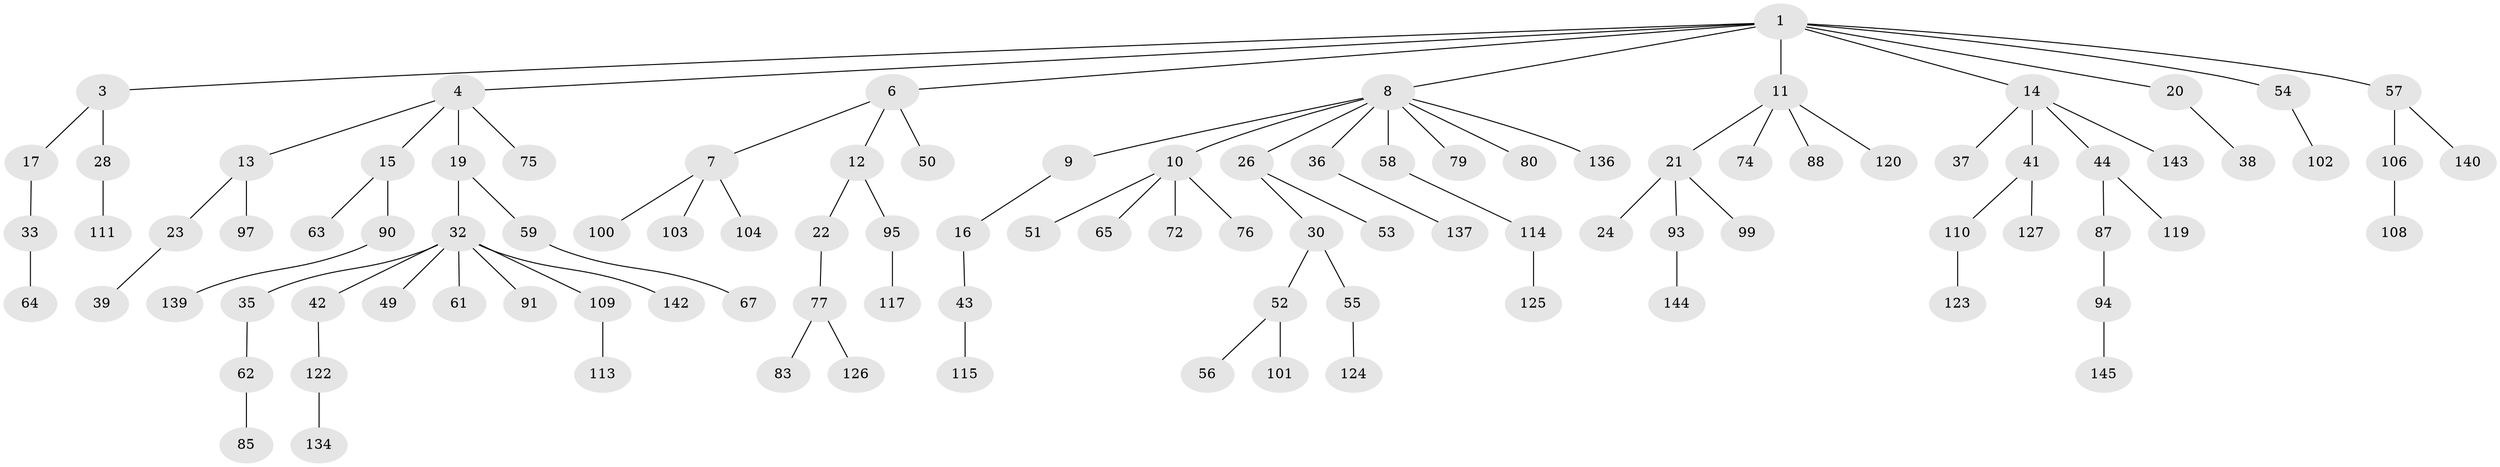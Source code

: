 // Generated by graph-tools (version 1.1) at 2025/24/03/03/25 07:24:08]
// undirected, 101 vertices, 100 edges
graph export_dot {
graph [start="1"]
  node [color=gray90,style=filled];
  1 [super="+2"];
  3;
  4 [super="+5"];
  6;
  7 [super="+96"];
  8 [super="+48"];
  9;
  10 [super="+31"];
  11 [super="+25"];
  12 [super="+27"];
  13 [super="+71"];
  14 [super="+18"];
  15 [super="+45"];
  16 [super="+98"];
  17;
  19;
  20 [super="+46"];
  21 [super="+107"];
  22 [super="+40"];
  23 [super="+34"];
  24;
  26 [super="+29"];
  28;
  30;
  32 [super="+60"];
  33 [super="+118"];
  35;
  36 [super="+66"];
  37;
  38 [super="+47"];
  39;
  41 [super="+82"];
  42;
  43 [super="+73"];
  44 [super="+70"];
  49;
  50 [super="+133"];
  51;
  52 [super="+92"];
  53 [super="+138"];
  54;
  55;
  56;
  57 [super="+84"];
  58 [super="+112"];
  59 [super="+78"];
  61 [super="+69"];
  62 [super="+68"];
  63;
  64 [super="+81"];
  65 [super="+89"];
  67 [super="+135"];
  72;
  74;
  75 [super="+105"];
  76;
  77 [super="+86"];
  79;
  80;
  83;
  85 [super="+121"];
  87;
  88;
  90;
  91;
  93 [super="+116"];
  94;
  95 [super="+128"];
  97;
  99;
  100;
  101;
  102 [super="+129"];
  103;
  104 [super="+132"];
  106;
  108;
  109;
  110;
  111;
  113 [super="+130"];
  114;
  115;
  117;
  119;
  120;
  122;
  123;
  124;
  125;
  126 [super="+131"];
  127;
  134;
  136;
  137 [super="+141"];
  139;
  140;
  142;
  143;
  144;
  145;
  1 -- 6;
  1 -- 14;
  1 -- 57;
  1 -- 3;
  1 -- 4;
  1 -- 20;
  1 -- 54;
  1 -- 8;
  1 -- 11;
  3 -- 17;
  3 -- 28;
  4 -- 13;
  4 -- 75;
  4 -- 19;
  4 -- 15;
  6 -- 7;
  6 -- 12;
  6 -- 50;
  7 -- 103;
  7 -- 104;
  7 -- 100;
  8 -- 9;
  8 -- 10;
  8 -- 26;
  8 -- 36;
  8 -- 58;
  8 -- 80;
  8 -- 136;
  8 -- 79;
  9 -- 16;
  10 -- 51;
  10 -- 72;
  10 -- 65;
  10 -- 76;
  11 -- 21;
  11 -- 88;
  11 -- 120;
  11 -- 74;
  12 -- 22;
  12 -- 95;
  13 -- 23;
  13 -- 97;
  14 -- 37;
  14 -- 41;
  14 -- 44;
  14 -- 143;
  15 -- 90;
  15 -- 63;
  16 -- 43;
  17 -- 33;
  19 -- 32;
  19 -- 59;
  20 -- 38;
  21 -- 24;
  21 -- 93;
  21 -- 99;
  22 -- 77;
  23 -- 39;
  26 -- 53;
  26 -- 30;
  28 -- 111;
  30 -- 52;
  30 -- 55;
  32 -- 35;
  32 -- 42;
  32 -- 49;
  32 -- 91;
  32 -- 109;
  32 -- 61;
  32 -- 142;
  33 -- 64;
  35 -- 62;
  36 -- 137;
  41 -- 110;
  41 -- 127;
  42 -- 122;
  43 -- 115;
  44 -- 87;
  44 -- 119;
  52 -- 56;
  52 -- 101;
  54 -- 102;
  55 -- 124;
  57 -- 106;
  57 -- 140;
  58 -- 114;
  59 -- 67;
  62 -- 85;
  77 -- 83;
  77 -- 126;
  87 -- 94;
  90 -- 139;
  93 -- 144;
  94 -- 145;
  95 -- 117;
  106 -- 108;
  109 -- 113;
  110 -- 123;
  114 -- 125;
  122 -- 134;
}
